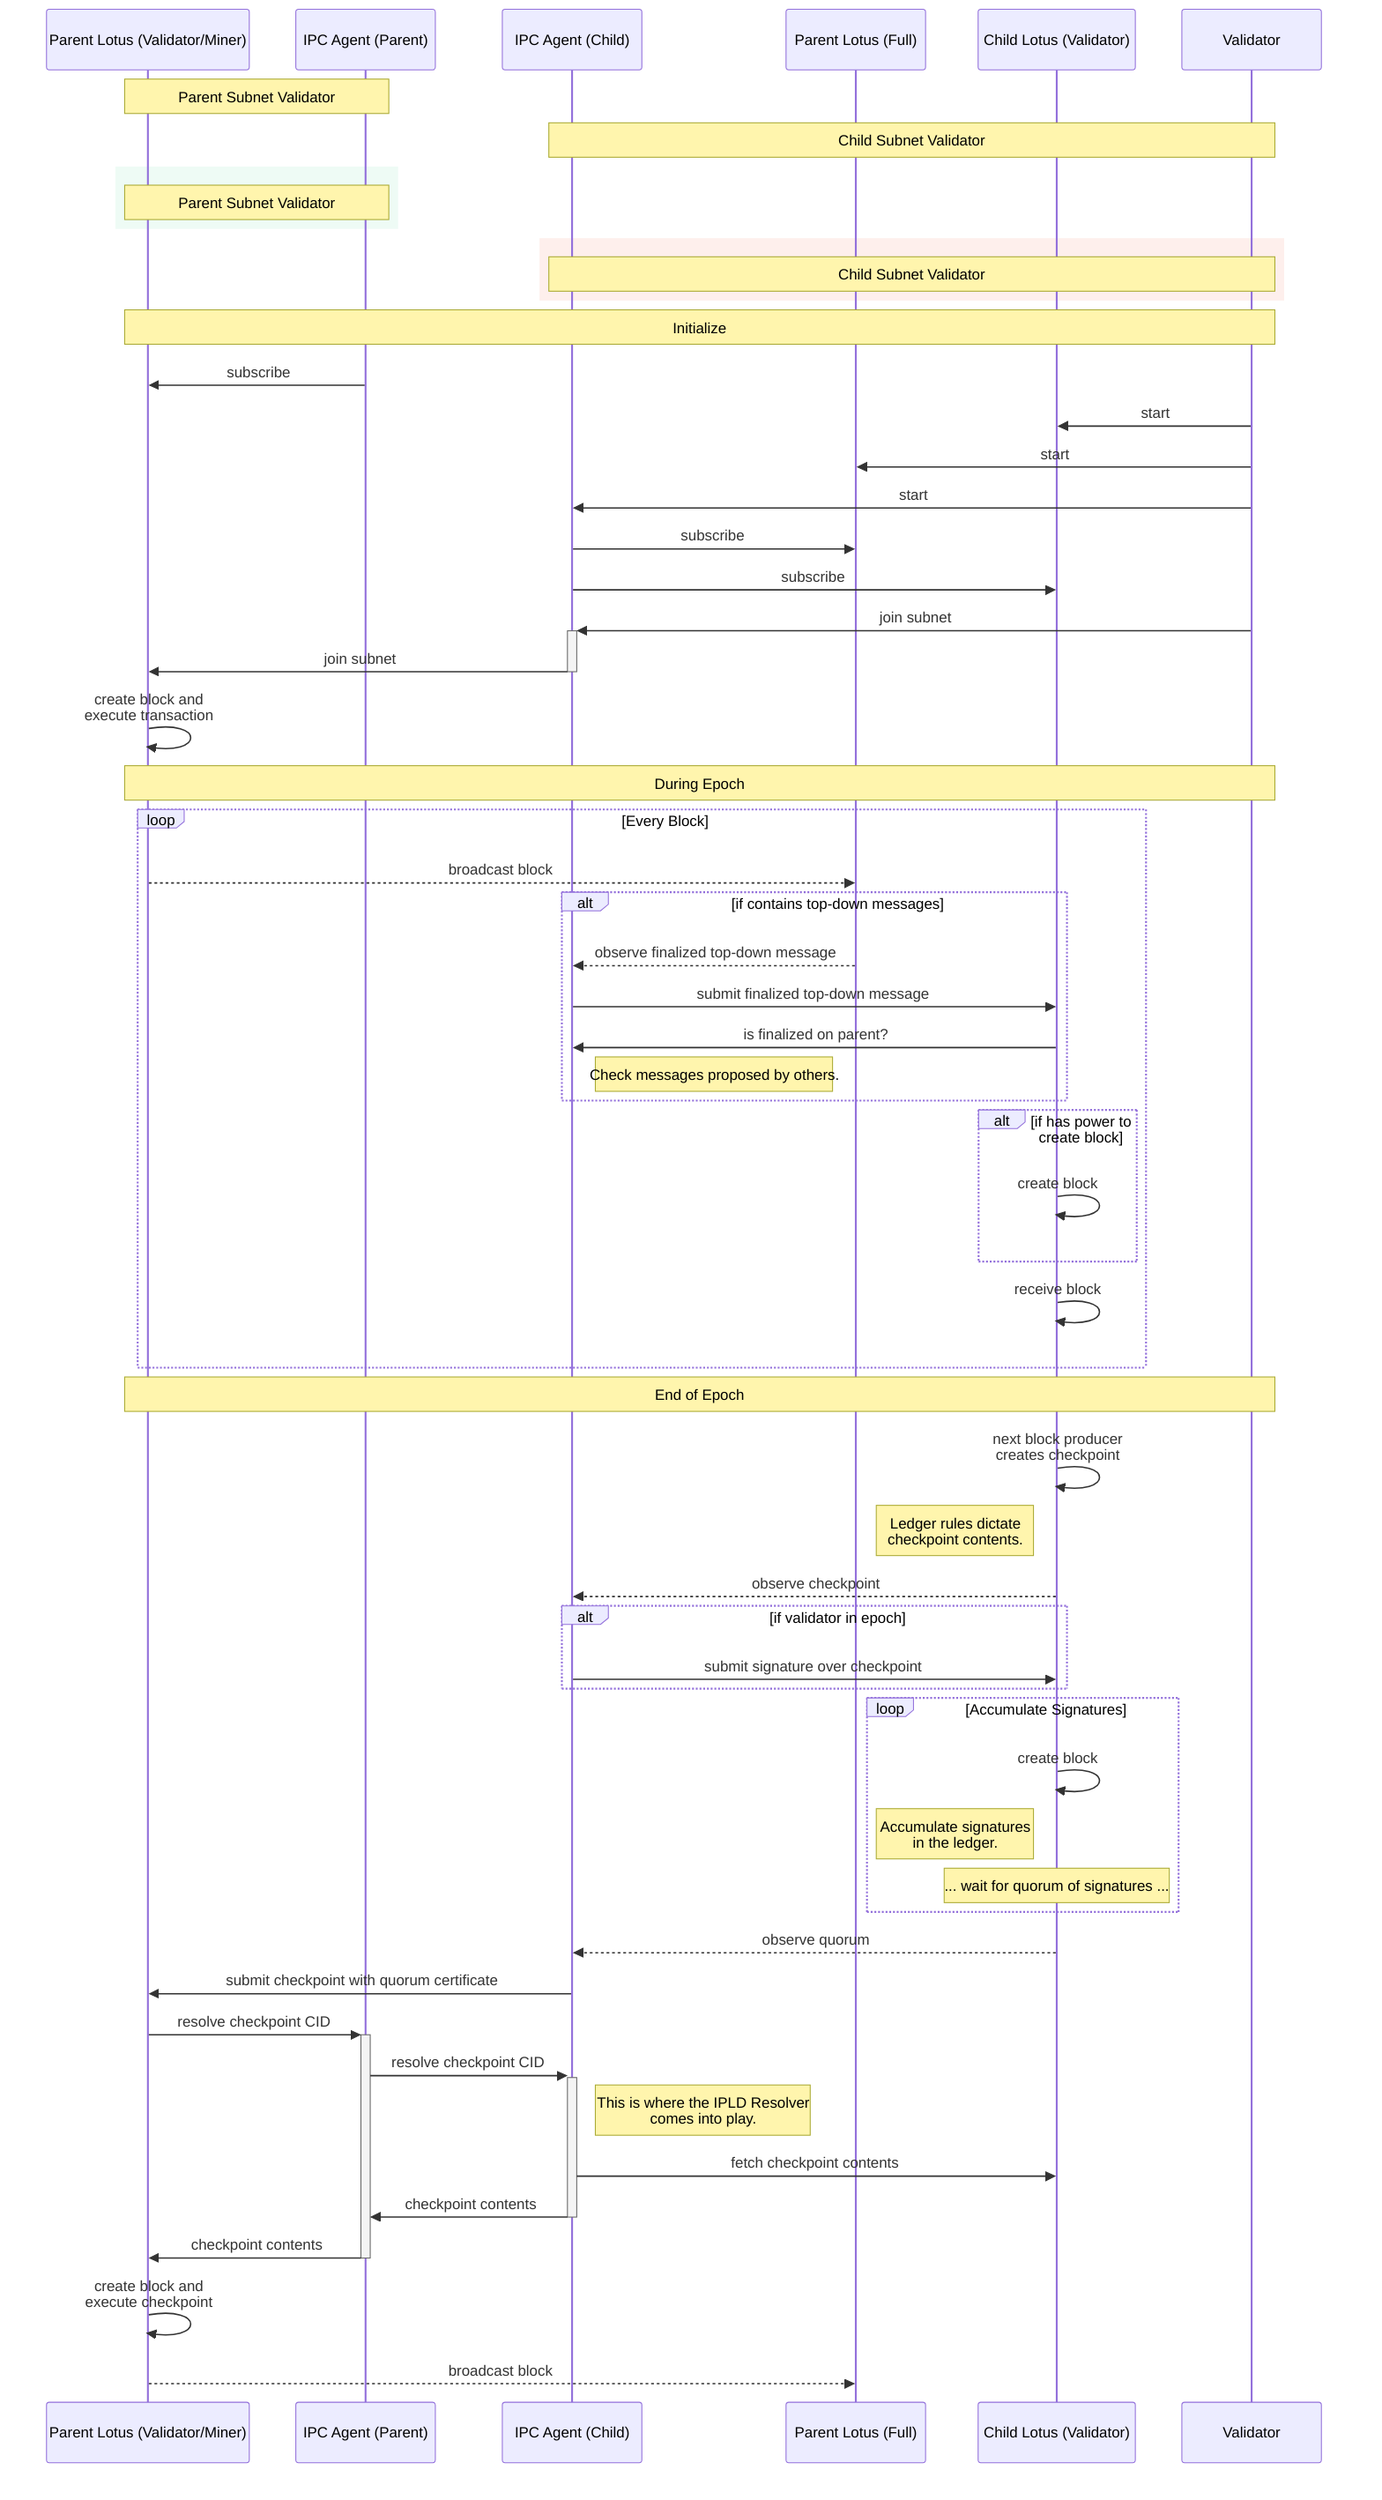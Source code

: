 sequenceDiagram
    participant ParentLotus as Parent Lotus (Validator/Miner)
    participant ParentAgent as IPC Agent (Parent)
    participant ChildAgent as IPC Agent (Child)
    participant FullLotus as Parent Lotus (Full)
    participant ChildLotus as Child Lotus (Validator)
    participant Validator as Validator

    Note over ParentLotus, ParentAgent: Parent Subnet Validator
    Note over ChildAgent, Validator: Child Subnet Validator

    rect rgb(238, 251, 245)
        Note over ParentLotus, ParentAgent: Parent Subnet Validator
    end
    rect rgb(254, 239, 236)
        Note over ChildAgent, Validator: Child Subnet Validator
    end

    %% Initialize
    Note over ParentLotus, Validator: Initialize

    ParentAgent->>ParentLotus: subscribe

    Validator->>ChildLotus: start
    Validator->>FullLotus: start
    Validator->>ChildAgent: start

    ChildAgent->>FullLotus: subscribe
    ChildAgent->>ChildLotus: subscribe

    Validator->>+ChildAgent: join subnet
    ChildAgent->>-ParentLotus: join subnet
    ParentLotus->>ParentLotus: create block and<br/>execute transaction

    %% During Epoch
    Note over ParentLotus, Validator: During Epoch

    loop Every Block
        ParentLotus-->>FullLotus: broadcast block
        alt if contains top-down messages
            FullLotus-->>ChildAgent: observe finalized top-down message
            ChildAgent->>ChildLotus: submit finalized top-down message
            ChildLotus->>ChildAgent: is finalized on parent?
            Note right of ChildAgent: Check messages proposed by others.
        end

        alt if has power to create block
            ChildLotus->>ChildLotus: create block
        end

        ChildLotus->>ChildLotus: receive block
    end

    %% End of Epoch
    Note over ParentLotus, Validator: End of Epoch

    ChildLotus->>ChildLotus: next block producer<br/>creates checkpoint
    Note left of ChildLotus: Ledger rules dictate<br/>checkpoint contents.
    ChildLotus-->>ChildAgent: observe checkpoint

    alt if validator in epoch
        ChildAgent->>ChildLotus: submit signature over checkpoint
    end

    loop Accumulate Signatures
        ChildLotus->>ChildLotus: create block
        Note left of ChildLotus: Accumulate signatures<br/>in the ledger.
        Note over ChildLotus: ... wait for quorum of signatures ...
    end

    ChildLotus-->>ChildAgent: observe quorum
    ChildAgent->>ParentLotus: submit checkpoint with quorum certificate

    ParentLotus->>+ParentAgent: resolve checkpoint CID
    ParentAgent->>+ChildAgent: resolve checkpoint CID
    Note right of ChildAgent: This is where the IPLD Resolver<br/>comes into play.
    ChildAgent->>ChildLotus: fetch checkpoint contents
    ChildAgent->>-ParentAgent: checkpoint contents
    ParentAgent->>-ParentLotus: checkpoint contents

    ParentLotus->>ParentLotus: create block and<br/>execute checkpoint
    ParentLotus-->>FullLotus: broadcast block